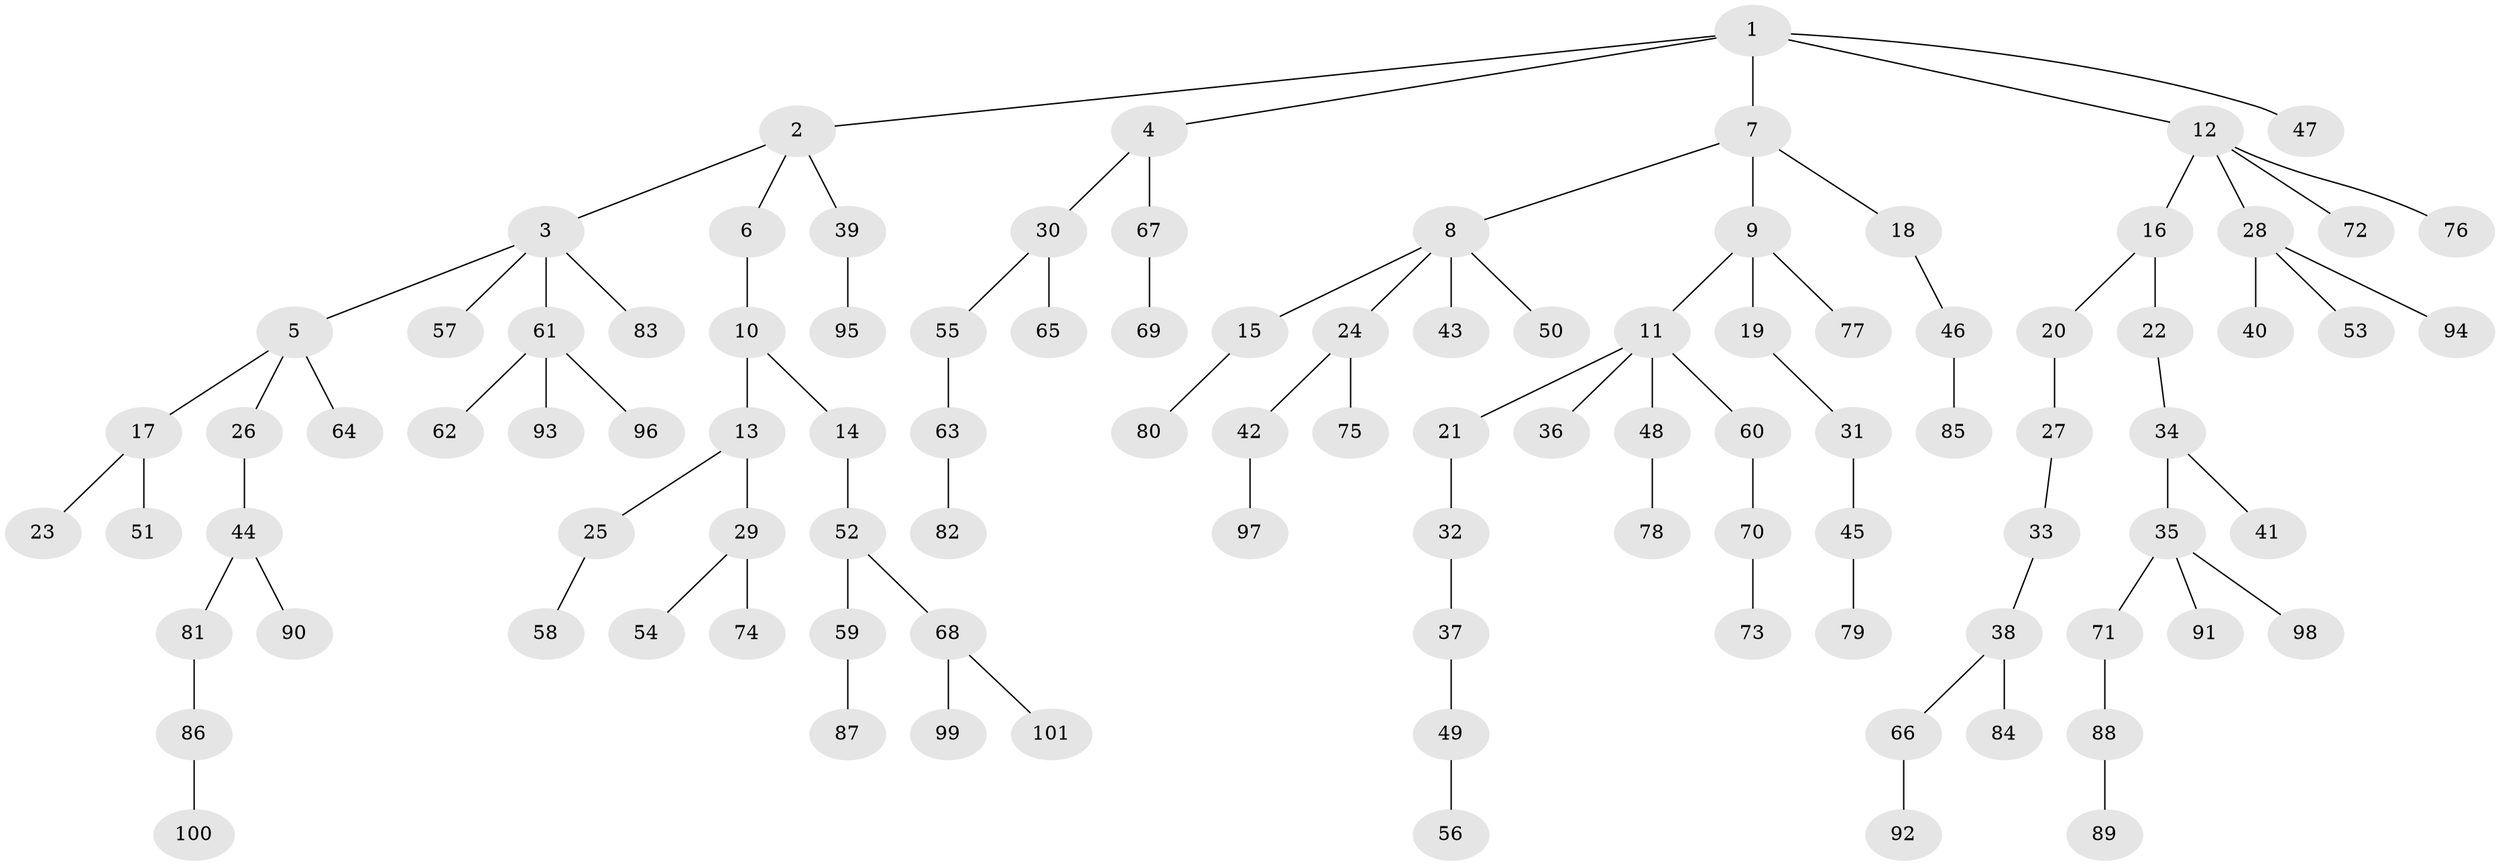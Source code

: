 // original degree distribution, {5: 0.03496503496503497, 4: 0.06993006993006994, 2: 0.2937062937062937, 6: 0.02097902097902098, 3: 0.11888111888111888, 1: 0.46153846153846156}
// Generated by graph-tools (version 1.1) at 2025/51/03/04/25 22:51:44]
// undirected, 101 vertices, 100 edges
graph export_dot {
  node [color=gray90,style=filled];
  1;
  2;
  3;
  4;
  5;
  6;
  7;
  8;
  9;
  10;
  11;
  12;
  13;
  14;
  15;
  16;
  17;
  18;
  19;
  20;
  21;
  22;
  23;
  24;
  25;
  26;
  27;
  28;
  29;
  30;
  31;
  32;
  33;
  34;
  35;
  36;
  37;
  38;
  39;
  40;
  41;
  42;
  43;
  44;
  45;
  46;
  47;
  48;
  49;
  50;
  51;
  52;
  53;
  54;
  55;
  56;
  57;
  58;
  59;
  60;
  61;
  62;
  63;
  64;
  65;
  66;
  67;
  68;
  69;
  70;
  71;
  72;
  73;
  74;
  75;
  76;
  77;
  78;
  79;
  80;
  81;
  82;
  83;
  84;
  85;
  86;
  87;
  88;
  89;
  90;
  91;
  92;
  93;
  94;
  95;
  96;
  97;
  98;
  99;
  100;
  101;
  1 -- 2 [weight=1.0];
  1 -- 4 [weight=1.0];
  1 -- 7 [weight=1.0];
  1 -- 12 [weight=1.0];
  1 -- 47 [weight=1.0];
  2 -- 3 [weight=1.0];
  2 -- 6 [weight=1.0];
  2 -- 39 [weight=1.0];
  3 -- 5 [weight=1.0];
  3 -- 57 [weight=1.0];
  3 -- 61 [weight=1.0];
  3 -- 83 [weight=1.0];
  4 -- 30 [weight=1.0];
  4 -- 67 [weight=1.0];
  5 -- 17 [weight=1.0];
  5 -- 26 [weight=1.0];
  5 -- 64 [weight=1.0];
  6 -- 10 [weight=1.0];
  7 -- 8 [weight=1.0];
  7 -- 9 [weight=1.0];
  7 -- 18 [weight=1.0];
  8 -- 15 [weight=1.0];
  8 -- 24 [weight=1.0];
  8 -- 43 [weight=1.0];
  8 -- 50 [weight=1.0];
  9 -- 11 [weight=1.0];
  9 -- 19 [weight=1.0];
  9 -- 77 [weight=1.0];
  10 -- 13 [weight=1.0];
  10 -- 14 [weight=1.0];
  11 -- 21 [weight=1.0];
  11 -- 36 [weight=1.0];
  11 -- 48 [weight=1.0];
  11 -- 60 [weight=1.0];
  12 -- 16 [weight=1.0];
  12 -- 28 [weight=1.0];
  12 -- 72 [weight=1.0];
  12 -- 76 [weight=1.0];
  13 -- 25 [weight=1.0];
  13 -- 29 [weight=1.0];
  14 -- 52 [weight=1.0];
  15 -- 80 [weight=1.0];
  16 -- 20 [weight=1.0];
  16 -- 22 [weight=1.0];
  17 -- 23 [weight=1.0];
  17 -- 51 [weight=1.0];
  18 -- 46 [weight=1.0];
  19 -- 31 [weight=1.0];
  20 -- 27 [weight=1.0];
  21 -- 32 [weight=1.0];
  22 -- 34 [weight=1.0];
  24 -- 42 [weight=1.0];
  24 -- 75 [weight=1.0];
  25 -- 58 [weight=1.0];
  26 -- 44 [weight=1.0];
  27 -- 33 [weight=1.0];
  28 -- 40 [weight=1.0];
  28 -- 53 [weight=1.0];
  28 -- 94 [weight=1.0];
  29 -- 54 [weight=1.0];
  29 -- 74 [weight=1.0];
  30 -- 55 [weight=1.0];
  30 -- 65 [weight=1.0];
  31 -- 45 [weight=1.0];
  32 -- 37 [weight=1.0];
  33 -- 38 [weight=1.0];
  34 -- 35 [weight=1.0];
  34 -- 41 [weight=1.0];
  35 -- 71 [weight=1.0];
  35 -- 91 [weight=1.0];
  35 -- 98 [weight=1.0];
  37 -- 49 [weight=1.0];
  38 -- 66 [weight=1.0];
  38 -- 84 [weight=1.0];
  39 -- 95 [weight=1.0];
  42 -- 97 [weight=1.0];
  44 -- 81 [weight=1.0];
  44 -- 90 [weight=1.0];
  45 -- 79 [weight=1.0];
  46 -- 85 [weight=1.0];
  48 -- 78 [weight=1.0];
  49 -- 56 [weight=1.0];
  52 -- 59 [weight=1.0];
  52 -- 68 [weight=1.0];
  55 -- 63 [weight=1.0];
  59 -- 87 [weight=1.0];
  60 -- 70 [weight=1.0];
  61 -- 62 [weight=1.0];
  61 -- 93 [weight=1.0];
  61 -- 96 [weight=1.0];
  63 -- 82 [weight=1.0];
  66 -- 92 [weight=1.0];
  67 -- 69 [weight=1.0];
  68 -- 99 [weight=1.0];
  68 -- 101 [weight=1.0];
  70 -- 73 [weight=1.0];
  71 -- 88 [weight=1.0];
  81 -- 86 [weight=1.0];
  86 -- 100 [weight=1.0];
  88 -- 89 [weight=1.0];
}

